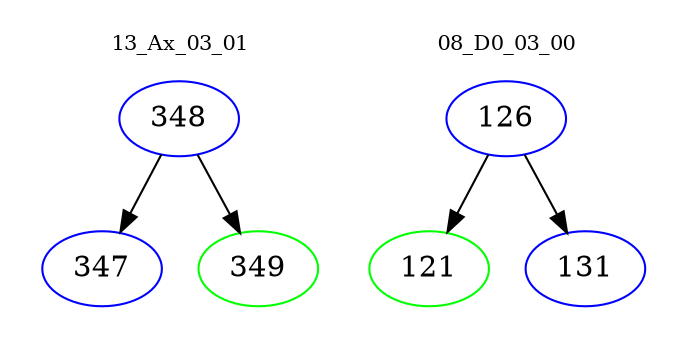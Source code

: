 digraph{
subgraph cluster_0 {
color = white
label = "13_Ax_03_01";
fontsize=10;
T0_348 [label="348", color="blue"]
T0_348 -> T0_347 [color="black"]
T0_347 [label="347", color="blue"]
T0_348 -> T0_349 [color="black"]
T0_349 [label="349", color="green"]
}
subgraph cluster_1 {
color = white
label = "08_D0_03_00";
fontsize=10;
T1_126 [label="126", color="blue"]
T1_126 -> T1_121 [color="black"]
T1_121 [label="121", color="green"]
T1_126 -> T1_131 [color="black"]
T1_131 [label="131", color="blue"]
}
}
